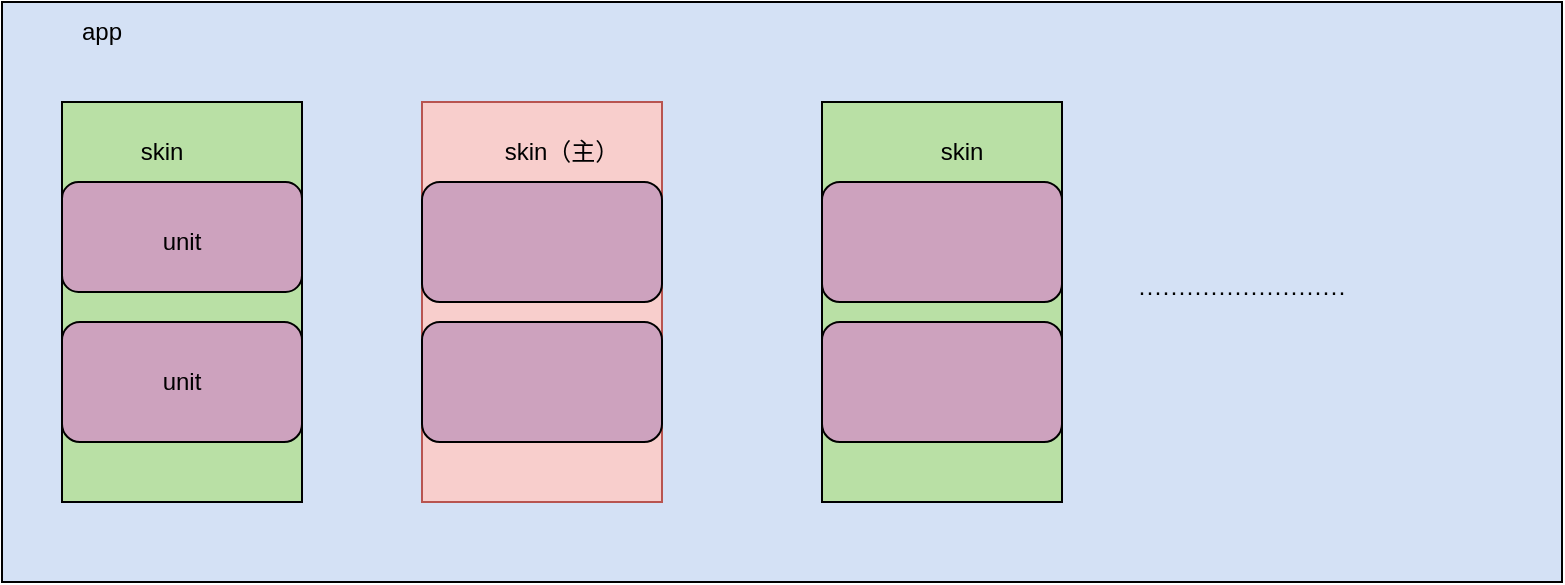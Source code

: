 <mxfile version="20.7.4" type="github"><diagram id="o7jMEbbH3hqAxckehX4n" name="第 1 页"><mxGraphModel dx="2234" dy="1348" grid="1" gridSize="10" guides="1" tooltips="1" connect="1" arrows="1" fold="1" page="0" pageScale="1" pageWidth="827" pageHeight="1169" math="0" shadow="0"><root><mxCell id="0"/><mxCell id="1" parent="0"/><mxCell id="ls_5pl6uj_cI6xXReBST-2" value="" style="rounded=0;whiteSpace=wrap;html=1;fillColor=#D4E1F5;movable=1;resizable=1;rotatable=1;deletable=1;editable=1;connectable=1;" parent="1" vertex="1"><mxGeometry x="-430" y="-40" width="780" height="290" as="geometry"/></mxCell><mxCell id="ls_5pl6uj_cI6xXReBST-3" value="app" style="text;html=1;strokeColor=none;fillColor=none;align=center;verticalAlign=middle;whiteSpace=wrap;rounded=0;" parent="1" vertex="1"><mxGeometry x="-410" y="-40" width="60" height="30" as="geometry"/></mxCell><mxCell id="ls_5pl6uj_cI6xXReBST-5" value="" style="rounded=0;whiteSpace=wrap;html=1;fillColor=#B9E0A5;" parent="1" vertex="1"><mxGeometry x="-400" y="10" width="120" height="200" as="geometry"/></mxCell><mxCell id="ls_5pl6uj_cI6xXReBST-6" value="skin" style="text;html=1;strokeColor=none;fillColor=none;align=center;verticalAlign=middle;whiteSpace=wrap;rounded=0;" parent="1" vertex="1"><mxGeometry x="-380" y="20" width="60" height="30" as="geometry"/></mxCell><mxCell id="ls_5pl6uj_cI6xXReBST-7" value="" style="rounded=0;whiteSpace=wrap;html=1;fillColor=#f8cecc;strokeColor=#b85450;" parent="1" vertex="1"><mxGeometry x="-220" y="10" width="120" height="200" as="geometry"/></mxCell><mxCell id="ls_5pl6uj_cI6xXReBST-8" value="skin（主）" style="text;html=1;strokeColor=none;fillColor=none;align=center;verticalAlign=middle;whiteSpace=wrap;rounded=0;" parent="1" vertex="1"><mxGeometry x="-180" y="20" width="60" height="30" as="geometry"/></mxCell><mxCell id="ls_5pl6uj_cI6xXReBST-9" value="" style="rounded=1;whiteSpace=wrap;html=1;fillColor=#CDA2BE;" parent="1" vertex="1"><mxGeometry x="-400" y="50" width="120" height="55" as="geometry"/></mxCell><mxCell id="ls_5pl6uj_cI6xXReBST-10" value="" style="rounded=1;whiteSpace=wrap;html=1;fillColor=#CDA2BE;" parent="1" vertex="1"><mxGeometry x="-400" y="120" width="120" height="60" as="geometry"/></mxCell><mxCell id="ls_5pl6uj_cI6xXReBST-11" value="" style="rounded=1;whiteSpace=wrap;html=1;fillColor=#CDA2BE;" parent="1" vertex="1"><mxGeometry x="-220" y="50" width="120" height="60" as="geometry"/></mxCell><mxCell id="ls_5pl6uj_cI6xXReBST-12" value="" style="rounded=1;whiteSpace=wrap;html=1;fillColor=#CDA2BE;" parent="1" vertex="1"><mxGeometry x="-220" y="120" width="120" height="60" as="geometry"/></mxCell><mxCell id="ls_5pl6uj_cI6xXReBST-13" value="unit" style="text;html=1;strokeColor=none;fillColor=none;align=center;verticalAlign=middle;whiteSpace=wrap;rounded=0;" parent="1" vertex="1"><mxGeometry x="-370" y="65" width="60" height="30" as="geometry"/></mxCell><mxCell id="ls_5pl6uj_cI6xXReBST-14" value="unit" style="text;html=1;strokeColor=none;fillColor=none;align=center;verticalAlign=middle;whiteSpace=wrap;rounded=0;" parent="1" vertex="1"><mxGeometry x="-370" y="135" width="60" height="30" as="geometry"/></mxCell><mxCell id="ls_5pl6uj_cI6xXReBST-16" value="·······················" style="text;html=1;strokeColor=none;fillColor=none;align=center;verticalAlign=middle;whiteSpace=wrap;rounded=0;" parent="1" vertex="1"><mxGeometry y="95" width="60" height="30" as="geometry"/></mxCell><mxCell id="hafJBND9wt_fZD44LbNz-1" value="" style="rounded=0;whiteSpace=wrap;html=1;fillColor=#B9E0A5;" parent="1" vertex="1"><mxGeometry x="-20" y="10" width="120" height="200" as="geometry"/></mxCell><mxCell id="hafJBND9wt_fZD44LbNz-2" value="skin" style="text;html=1;strokeColor=none;fillColor=none;align=center;verticalAlign=middle;whiteSpace=wrap;rounded=0;" parent="1" vertex="1"><mxGeometry x="20" y="20" width="60" height="30" as="geometry"/></mxCell><mxCell id="hafJBND9wt_fZD44LbNz-3" value="" style="rounded=1;whiteSpace=wrap;html=1;fillColor=#CDA2BE;" parent="1" vertex="1"><mxGeometry x="-20" y="50" width="120" height="60" as="geometry"/></mxCell><mxCell id="hafJBND9wt_fZD44LbNz-4" value="" style="rounded=1;whiteSpace=wrap;html=1;fillColor=#CDA2BE;" parent="1" vertex="1"><mxGeometry x="-20" y="120" width="120" height="60" as="geometry"/></mxCell><mxCell id="hafJBND9wt_fZD44LbNz-5" value="··························" style="text;html=1;strokeColor=none;fillColor=none;align=center;verticalAlign=middle;whiteSpace=wrap;rounded=0;" parent="1" vertex="1"><mxGeometry x="160" y="90" width="60" height="30" as="geometry"/></mxCell></root></mxGraphModel></diagram></mxfile>